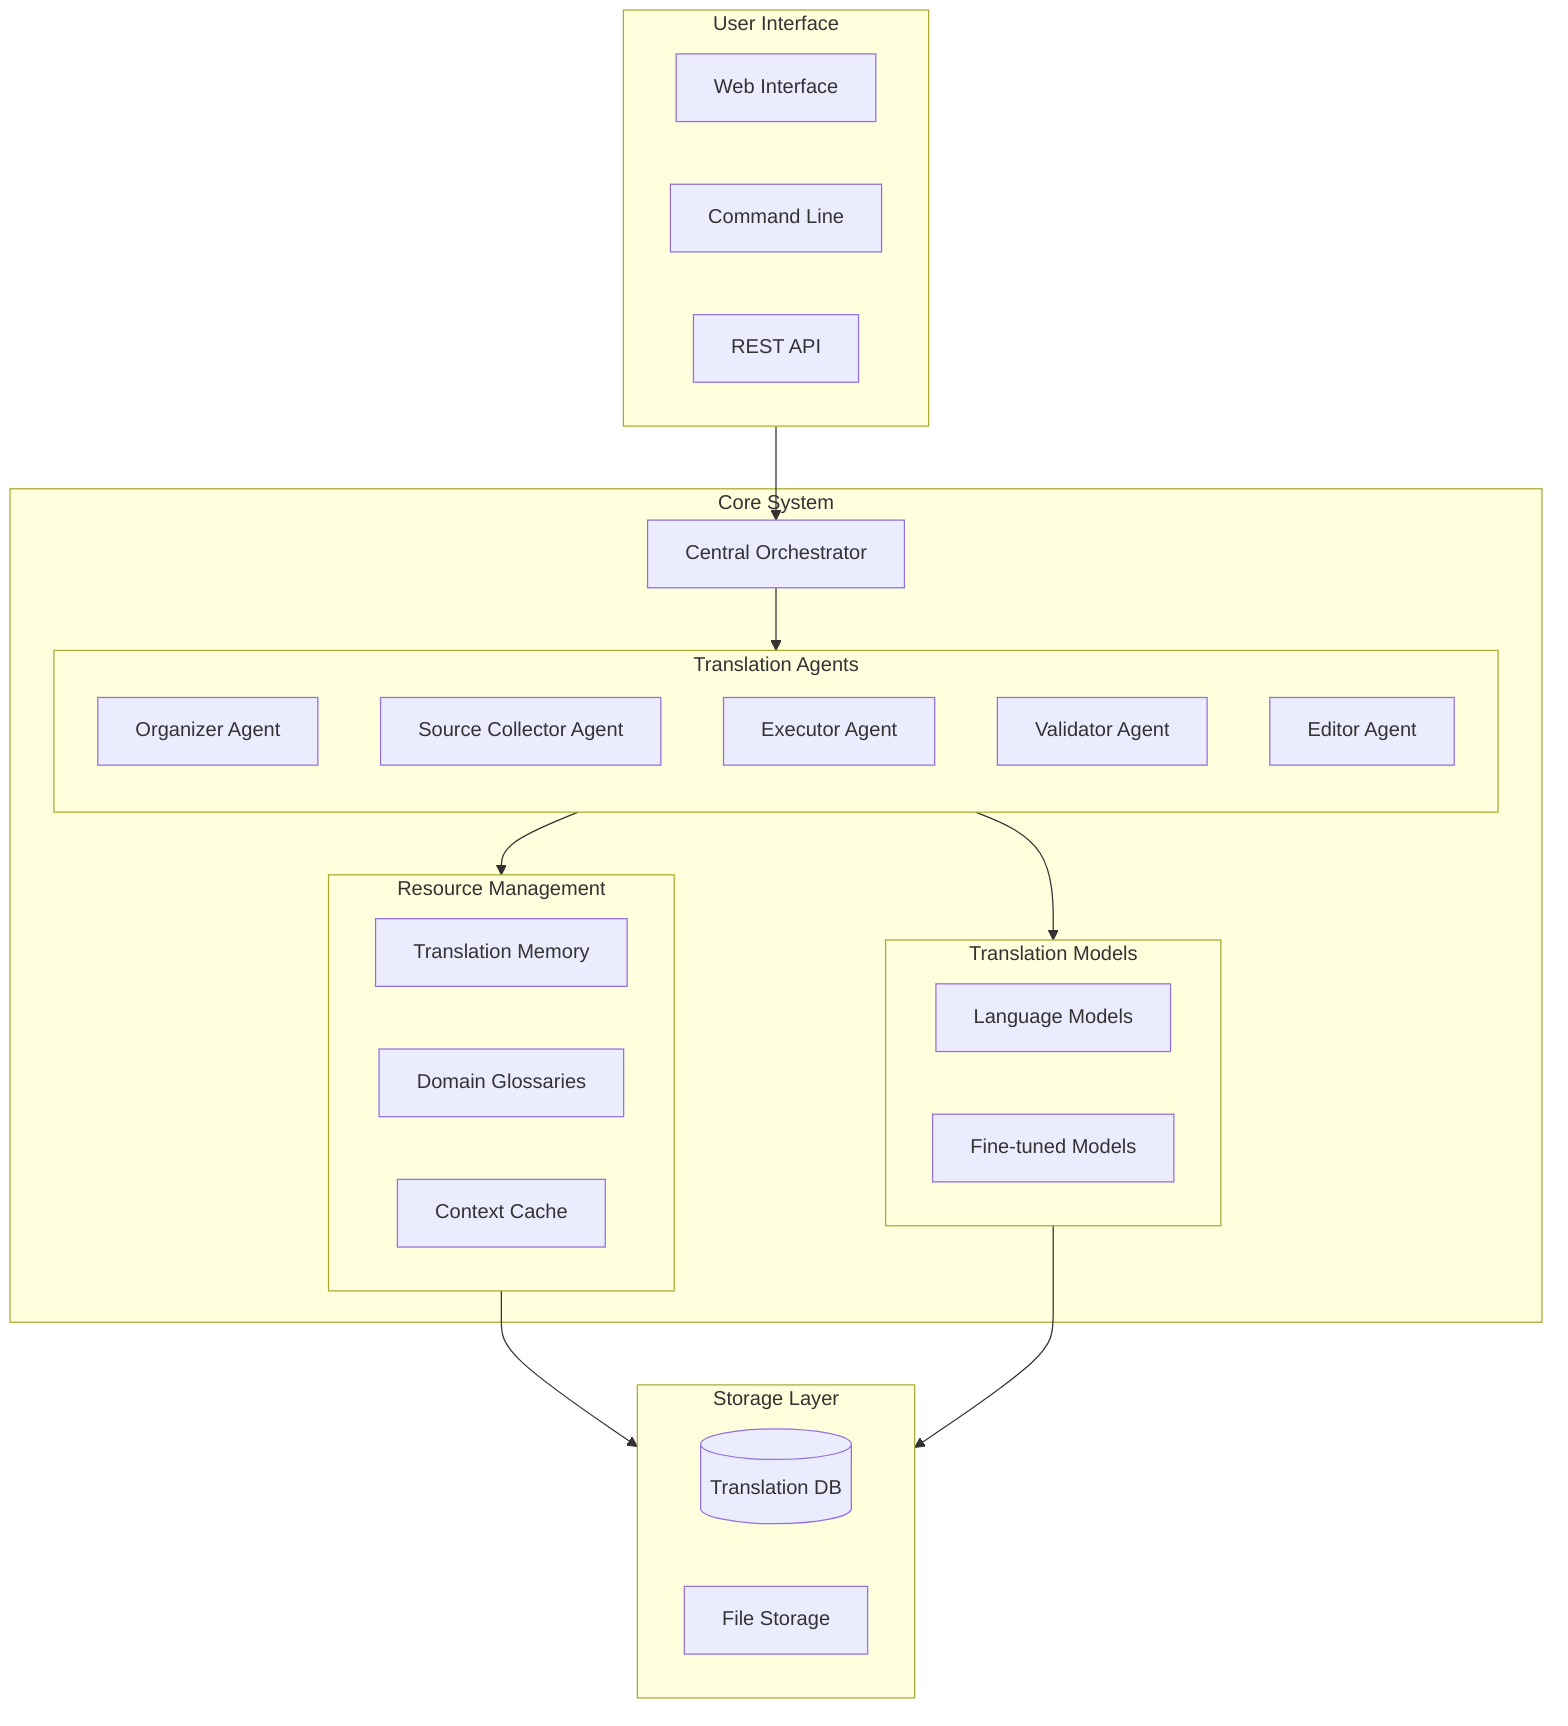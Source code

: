flowchart TB
    subgraph User["User Interface"]
        UI[Web Interface]
        CLI[Command Line]
        API[REST API]
    end

    subgraph Core["Core System"]
        direction TB
        Orchestrator["Central Orchestrator"]
        
        subgraph Agents["Translation Agents"]
            direction TB
            OA["Organizer Agent"]
            SCA["Source Collector Agent"]
            EA["Executor Agent"]
            VA["Validator Agent"]
            EDA["Editor Agent"]
        end
        
        subgraph Resources["Resource Management"]
            TM["Translation Memory"]
            Glossary["Domain Glossaries"]
            Cache["Context Cache"]
        end
        
        subgraph Models["Translation Models"]
            LLM["Language Models"]
            CustomModels["Fine-tuned Models"]
        end
    end

    subgraph Storage["Storage Layer"]
        DB[(Translation DB)]
        FileStore["File Storage"]
    end

    User --> Orchestrator
    Orchestrator --> Agents
    Agents --> Resources
    Agents --> Models
    Resources --> Storage
    Models --> Storage